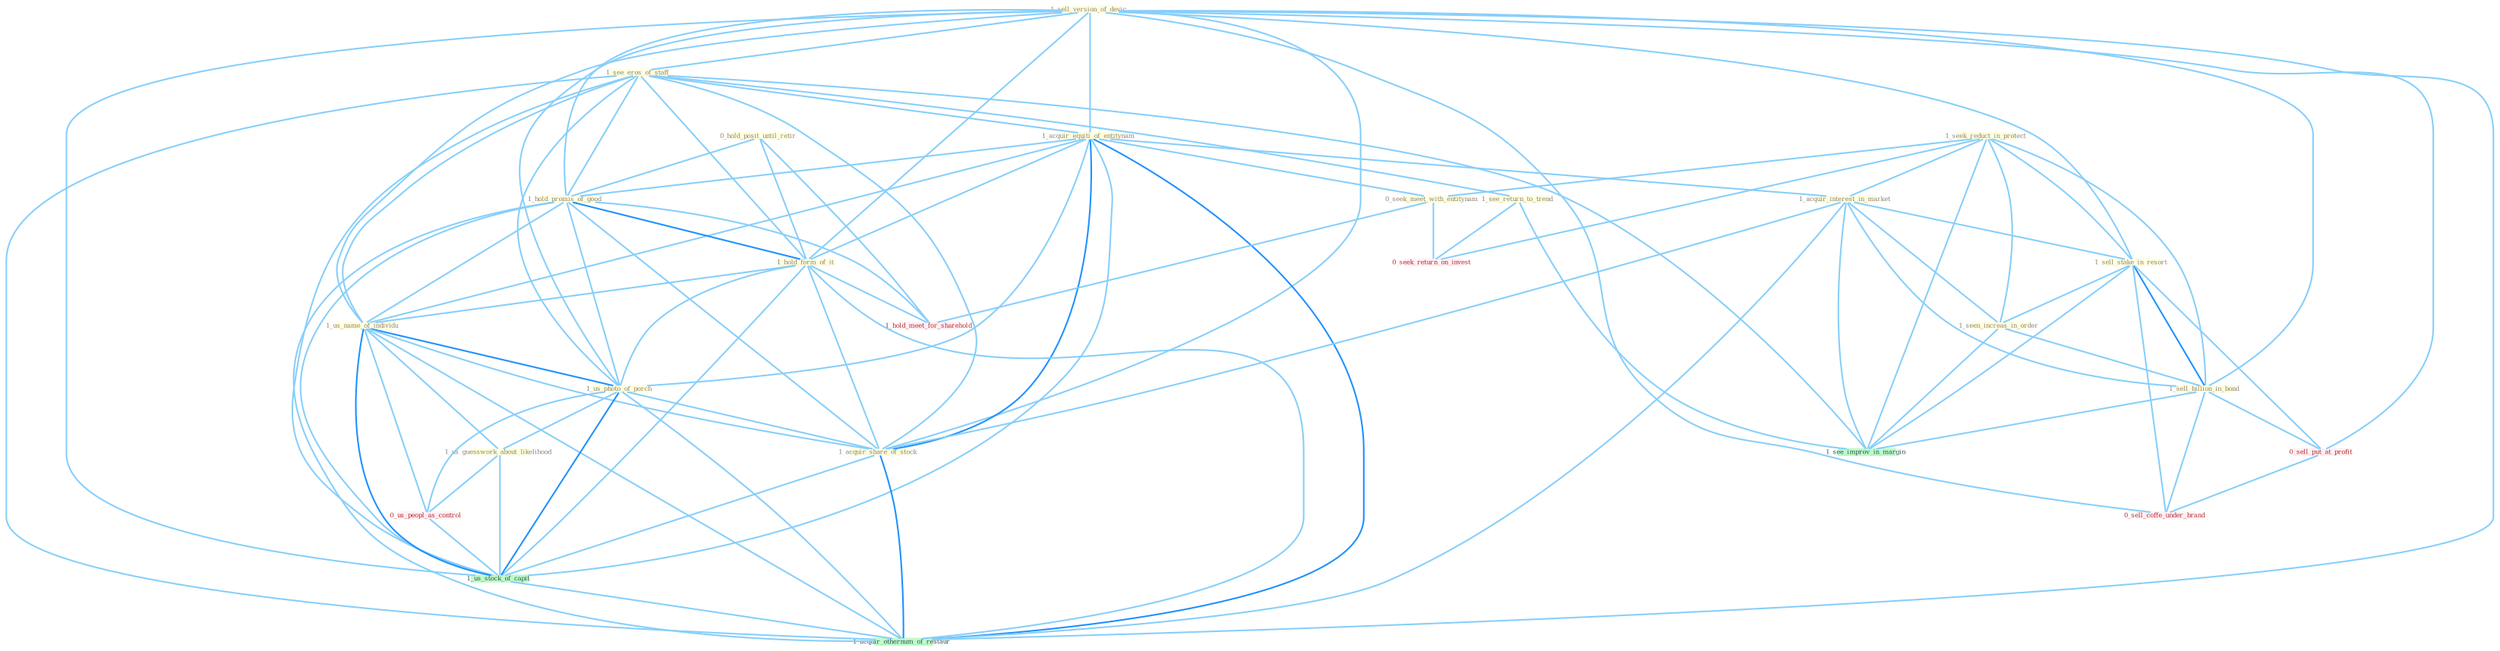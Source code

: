 Graph G{ 
    node
    [shape=polygon,style=filled,width=.5,height=.06,color="#BDFCC9",fixedsize=true,fontsize=4,
    fontcolor="#2f4f4f"];
    {node
    [color="#ffffe0", fontcolor="#8b7d6b"] "1_sell_version_of_devic " "1_seek_reduct_in_protect " "1_see_eros_of_staff " "0_hold_posit_until_retir " "1_acquir_equiti_of_entitynam " "1_acquir_interest_in_market " "1_sell_stake_in_resort " "1_see_return_to_trend " "1_hold_promis_of_good " "1_hold_form_of_it " "1_us_name_of_individu " "1_seen_increas_in_order " "1_sell_billion_in_bond " "1_us_photo_of_porch " "0_seek_meet_with_entitynam " "1_acquir_share_of_stock " "1_us_guesswork_about_likelihood "}
{node [color="#fff0f5", fontcolor="#b22222"] "0_us_peopl_as_control " "0_sell_put_at_profit " "0_seek_return_on_invest " "0_sell_coffe_under_brand " "1_hold_meet_for_sharehold "}
edge [color="#B0E2FF"];

	"1_sell_version_of_devic " -- "1_see_eros_of_staff " [w="1", color="#87cefa" ];
	"1_sell_version_of_devic " -- "1_acquir_equiti_of_entitynam " [w="1", color="#87cefa" ];
	"1_sell_version_of_devic " -- "1_sell_stake_in_resort " [w="1", color="#87cefa" ];
	"1_sell_version_of_devic " -- "1_hold_promis_of_good " [w="1", color="#87cefa" ];
	"1_sell_version_of_devic " -- "1_hold_form_of_it " [w="1", color="#87cefa" ];
	"1_sell_version_of_devic " -- "1_us_name_of_individu " [w="1", color="#87cefa" ];
	"1_sell_version_of_devic " -- "1_sell_billion_in_bond " [w="1", color="#87cefa" ];
	"1_sell_version_of_devic " -- "1_us_photo_of_porch " [w="1", color="#87cefa" ];
	"1_sell_version_of_devic " -- "1_acquir_share_of_stock " [w="1", color="#87cefa" ];
	"1_sell_version_of_devic " -- "0_sell_put_at_profit " [w="1", color="#87cefa" ];
	"1_sell_version_of_devic " -- "1_us_stock_of_capit " [w="1", color="#87cefa" ];
	"1_sell_version_of_devic " -- "0_sell_coffe_under_brand " [w="1", color="#87cefa" ];
	"1_sell_version_of_devic " -- "1_acquir_othernum_of_restaur " [w="1", color="#87cefa" ];
	"1_seek_reduct_in_protect " -- "1_acquir_interest_in_market " [w="1", color="#87cefa" ];
	"1_seek_reduct_in_protect " -- "1_sell_stake_in_resort " [w="1", color="#87cefa" ];
	"1_seek_reduct_in_protect " -- "1_seen_increas_in_order " [w="1", color="#87cefa" ];
	"1_seek_reduct_in_protect " -- "1_sell_billion_in_bond " [w="1", color="#87cefa" ];
	"1_seek_reduct_in_protect " -- "0_seek_meet_with_entitynam " [w="1", color="#87cefa" ];
	"1_seek_reduct_in_protect " -- "0_seek_return_on_invest " [w="1", color="#87cefa" ];
	"1_seek_reduct_in_protect " -- "1_see_improv_in_margin " [w="1", color="#87cefa" ];
	"1_see_eros_of_staff " -- "1_acquir_equiti_of_entitynam " [w="1", color="#87cefa" ];
	"1_see_eros_of_staff " -- "1_see_return_to_trend " [w="1", color="#87cefa" ];
	"1_see_eros_of_staff " -- "1_hold_promis_of_good " [w="1", color="#87cefa" ];
	"1_see_eros_of_staff " -- "1_hold_form_of_it " [w="1", color="#87cefa" ];
	"1_see_eros_of_staff " -- "1_us_name_of_individu " [w="1", color="#87cefa" ];
	"1_see_eros_of_staff " -- "1_us_photo_of_porch " [w="1", color="#87cefa" ];
	"1_see_eros_of_staff " -- "1_acquir_share_of_stock " [w="1", color="#87cefa" ];
	"1_see_eros_of_staff " -- "1_us_stock_of_capit " [w="1", color="#87cefa" ];
	"1_see_eros_of_staff " -- "1_see_improv_in_margin " [w="1", color="#87cefa" ];
	"1_see_eros_of_staff " -- "1_acquir_othernum_of_restaur " [w="1", color="#87cefa" ];
	"0_hold_posit_until_retir " -- "1_hold_promis_of_good " [w="1", color="#87cefa" ];
	"0_hold_posit_until_retir " -- "1_hold_form_of_it " [w="1", color="#87cefa" ];
	"0_hold_posit_until_retir " -- "1_hold_meet_for_sharehold " [w="1", color="#87cefa" ];
	"1_acquir_equiti_of_entitynam " -- "1_acquir_interest_in_market " [w="1", color="#87cefa" ];
	"1_acquir_equiti_of_entitynam " -- "1_hold_promis_of_good " [w="1", color="#87cefa" ];
	"1_acquir_equiti_of_entitynam " -- "1_hold_form_of_it " [w="1", color="#87cefa" ];
	"1_acquir_equiti_of_entitynam " -- "1_us_name_of_individu " [w="1", color="#87cefa" ];
	"1_acquir_equiti_of_entitynam " -- "1_us_photo_of_porch " [w="1", color="#87cefa" ];
	"1_acquir_equiti_of_entitynam " -- "0_seek_meet_with_entitynam " [w="1", color="#87cefa" ];
	"1_acquir_equiti_of_entitynam " -- "1_acquir_share_of_stock " [w="2", color="#1e90ff" , len=0.8];
	"1_acquir_equiti_of_entitynam " -- "1_us_stock_of_capit " [w="1", color="#87cefa" ];
	"1_acquir_equiti_of_entitynam " -- "1_acquir_othernum_of_restaur " [w="2", color="#1e90ff" , len=0.8];
	"1_acquir_interest_in_market " -- "1_sell_stake_in_resort " [w="1", color="#87cefa" ];
	"1_acquir_interest_in_market " -- "1_seen_increas_in_order " [w="1", color="#87cefa" ];
	"1_acquir_interest_in_market " -- "1_sell_billion_in_bond " [w="1", color="#87cefa" ];
	"1_acquir_interest_in_market " -- "1_acquir_share_of_stock " [w="1", color="#87cefa" ];
	"1_acquir_interest_in_market " -- "1_see_improv_in_margin " [w="1", color="#87cefa" ];
	"1_acquir_interest_in_market " -- "1_acquir_othernum_of_restaur " [w="1", color="#87cefa" ];
	"1_sell_stake_in_resort " -- "1_seen_increas_in_order " [w="1", color="#87cefa" ];
	"1_sell_stake_in_resort " -- "1_sell_billion_in_bond " [w="2", color="#1e90ff" , len=0.8];
	"1_sell_stake_in_resort " -- "0_sell_put_at_profit " [w="1", color="#87cefa" ];
	"1_sell_stake_in_resort " -- "1_see_improv_in_margin " [w="1", color="#87cefa" ];
	"1_sell_stake_in_resort " -- "0_sell_coffe_under_brand " [w="1", color="#87cefa" ];
	"1_see_return_to_trend " -- "0_seek_return_on_invest " [w="1", color="#87cefa" ];
	"1_see_return_to_trend " -- "1_see_improv_in_margin " [w="1", color="#87cefa" ];
	"1_hold_promis_of_good " -- "1_hold_form_of_it " [w="2", color="#1e90ff" , len=0.8];
	"1_hold_promis_of_good " -- "1_us_name_of_individu " [w="1", color="#87cefa" ];
	"1_hold_promis_of_good " -- "1_us_photo_of_porch " [w="1", color="#87cefa" ];
	"1_hold_promis_of_good " -- "1_acquir_share_of_stock " [w="1", color="#87cefa" ];
	"1_hold_promis_of_good " -- "1_us_stock_of_capit " [w="1", color="#87cefa" ];
	"1_hold_promis_of_good " -- "1_hold_meet_for_sharehold " [w="1", color="#87cefa" ];
	"1_hold_promis_of_good " -- "1_acquir_othernum_of_restaur " [w="1", color="#87cefa" ];
	"1_hold_form_of_it " -- "1_us_name_of_individu " [w="1", color="#87cefa" ];
	"1_hold_form_of_it " -- "1_us_photo_of_porch " [w="1", color="#87cefa" ];
	"1_hold_form_of_it " -- "1_acquir_share_of_stock " [w="1", color="#87cefa" ];
	"1_hold_form_of_it " -- "1_us_stock_of_capit " [w="1", color="#87cefa" ];
	"1_hold_form_of_it " -- "1_hold_meet_for_sharehold " [w="1", color="#87cefa" ];
	"1_hold_form_of_it " -- "1_acquir_othernum_of_restaur " [w="1", color="#87cefa" ];
	"1_us_name_of_individu " -- "1_us_photo_of_porch " [w="2", color="#1e90ff" , len=0.8];
	"1_us_name_of_individu " -- "1_acquir_share_of_stock " [w="1", color="#87cefa" ];
	"1_us_name_of_individu " -- "1_us_guesswork_about_likelihood " [w="1", color="#87cefa" ];
	"1_us_name_of_individu " -- "0_us_peopl_as_control " [w="1", color="#87cefa" ];
	"1_us_name_of_individu " -- "1_us_stock_of_capit " [w="2", color="#1e90ff" , len=0.8];
	"1_us_name_of_individu " -- "1_acquir_othernum_of_restaur " [w="1", color="#87cefa" ];
	"1_seen_increas_in_order " -- "1_sell_billion_in_bond " [w="1", color="#87cefa" ];
	"1_seen_increas_in_order " -- "1_see_improv_in_margin " [w="1", color="#87cefa" ];
	"1_sell_billion_in_bond " -- "0_sell_put_at_profit " [w="1", color="#87cefa" ];
	"1_sell_billion_in_bond " -- "1_see_improv_in_margin " [w="1", color="#87cefa" ];
	"1_sell_billion_in_bond " -- "0_sell_coffe_under_brand " [w="1", color="#87cefa" ];
	"1_us_photo_of_porch " -- "1_acquir_share_of_stock " [w="1", color="#87cefa" ];
	"1_us_photo_of_porch " -- "1_us_guesswork_about_likelihood " [w="1", color="#87cefa" ];
	"1_us_photo_of_porch " -- "0_us_peopl_as_control " [w="1", color="#87cefa" ];
	"1_us_photo_of_porch " -- "1_us_stock_of_capit " [w="2", color="#1e90ff" , len=0.8];
	"1_us_photo_of_porch " -- "1_acquir_othernum_of_restaur " [w="1", color="#87cefa" ];
	"0_seek_meet_with_entitynam " -- "0_seek_return_on_invest " [w="1", color="#87cefa" ];
	"0_seek_meet_with_entitynam " -- "1_hold_meet_for_sharehold " [w="1", color="#87cefa" ];
	"1_acquir_share_of_stock " -- "1_us_stock_of_capit " [w="1", color="#87cefa" ];
	"1_acquir_share_of_stock " -- "1_acquir_othernum_of_restaur " [w="2", color="#1e90ff" , len=0.8];
	"1_us_guesswork_about_likelihood " -- "0_us_peopl_as_control " [w="1", color="#87cefa" ];
	"1_us_guesswork_about_likelihood " -- "1_us_stock_of_capit " [w="1", color="#87cefa" ];
	"0_us_peopl_as_control " -- "1_us_stock_of_capit " [w="1", color="#87cefa" ];
	"0_sell_put_at_profit " -- "0_sell_coffe_under_brand " [w="1", color="#87cefa" ];
	"1_us_stock_of_capit " -- "1_acquir_othernum_of_restaur " [w="1", color="#87cefa" ];
}